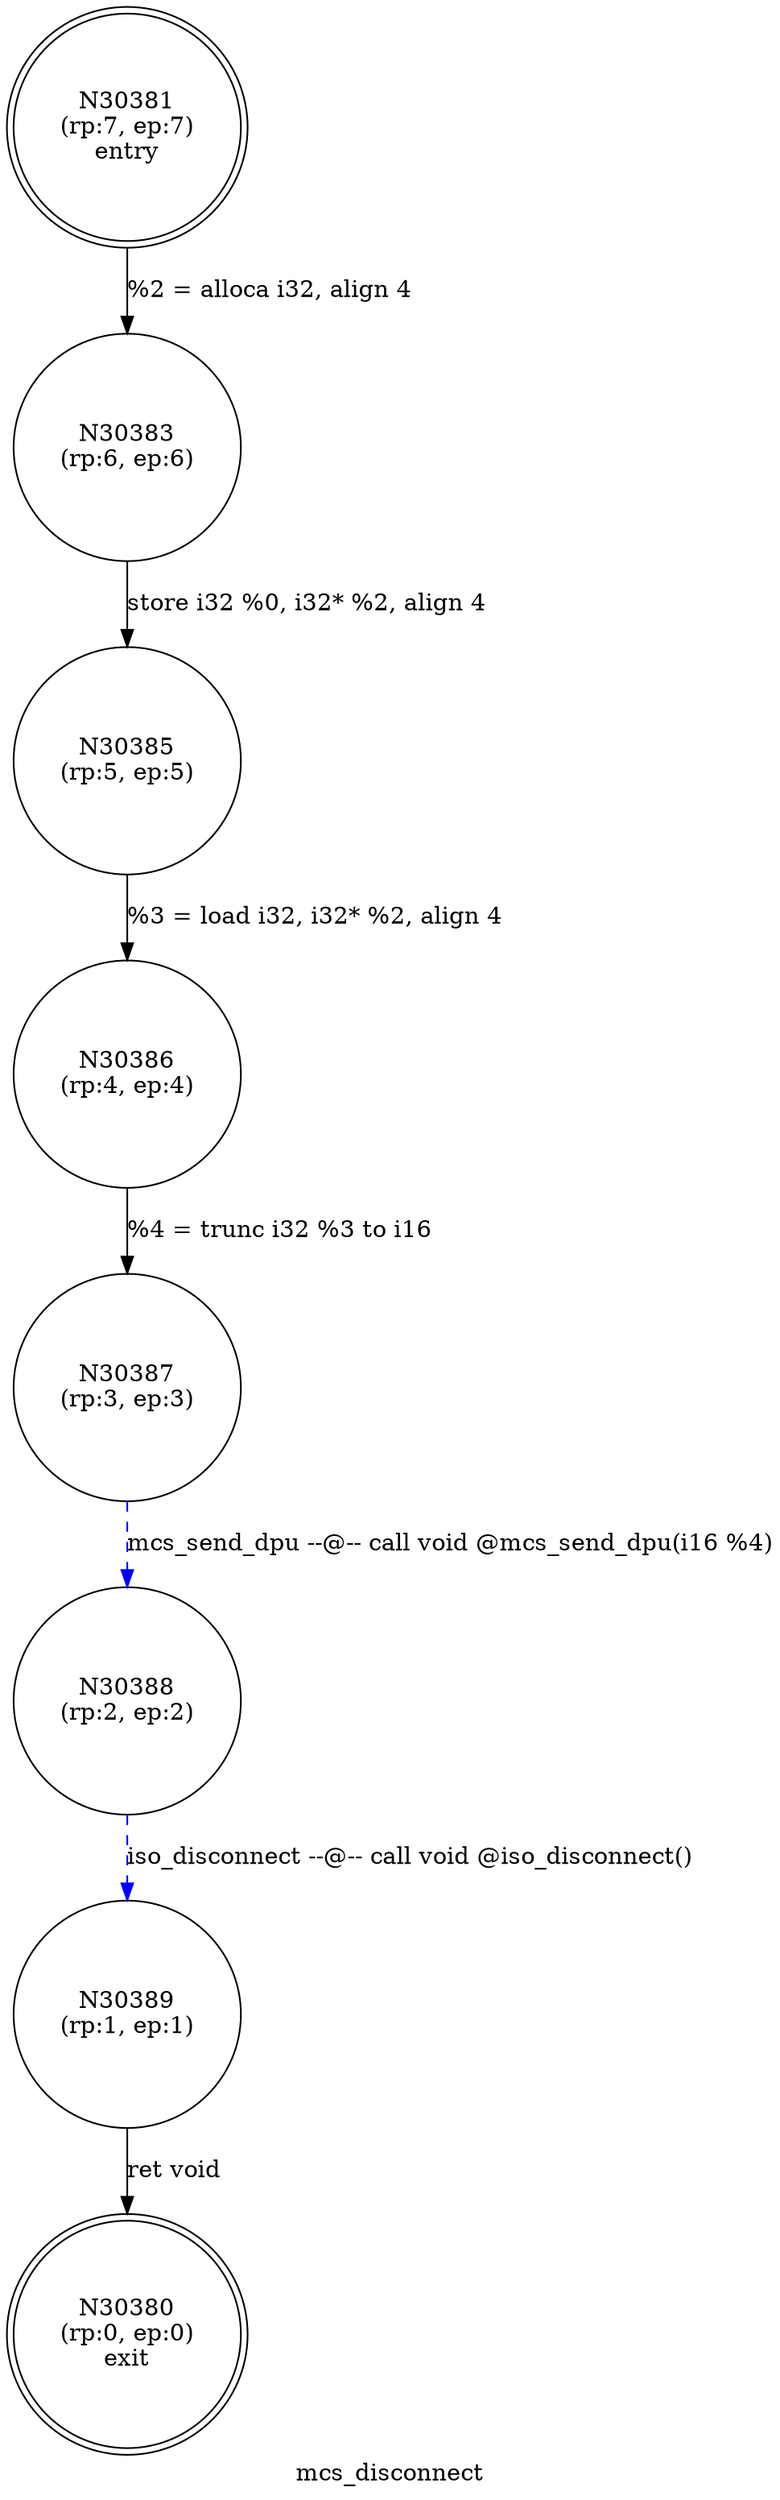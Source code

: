 digraph mcs_disconnect {
label="mcs_disconnect"
30380 [label="N30380\n(rp:0, ep:0)\nexit", shape="doublecircle"]
30381 [label="N30381\n(rp:7, ep:7)\nentry", shape="doublecircle"]
30381 -> 30383 [label="%2 = alloca i32, align 4"]
30383 [label="N30383\n(rp:6, ep:6)", shape="circle"]
30383 -> 30385 [label="store i32 %0, i32* %2, align 4"]
30385 [label="N30385\n(rp:5, ep:5)", shape="circle"]
30385 -> 30386 [label="%3 = load i32, i32* %2, align 4"]
30386 [label="N30386\n(rp:4, ep:4)", shape="circle"]
30386 -> 30387 [label="%4 = trunc i32 %3 to i16"]
30387 [label="N30387\n(rp:3, ep:3)", shape="circle"]
30387 -> 30388 [label="mcs_send_dpu --@-- call void @mcs_send_dpu(i16 %4)", style="dashed", color="blue"]
30388 [label="N30388\n(rp:2, ep:2)", shape="circle"]
30388 -> 30389 [label="iso_disconnect --@-- call void @iso_disconnect()", style="dashed", color="blue"]
30389 [label="N30389\n(rp:1, ep:1)", shape="circle"]
30389 -> 30380 [label="ret void"]
}
